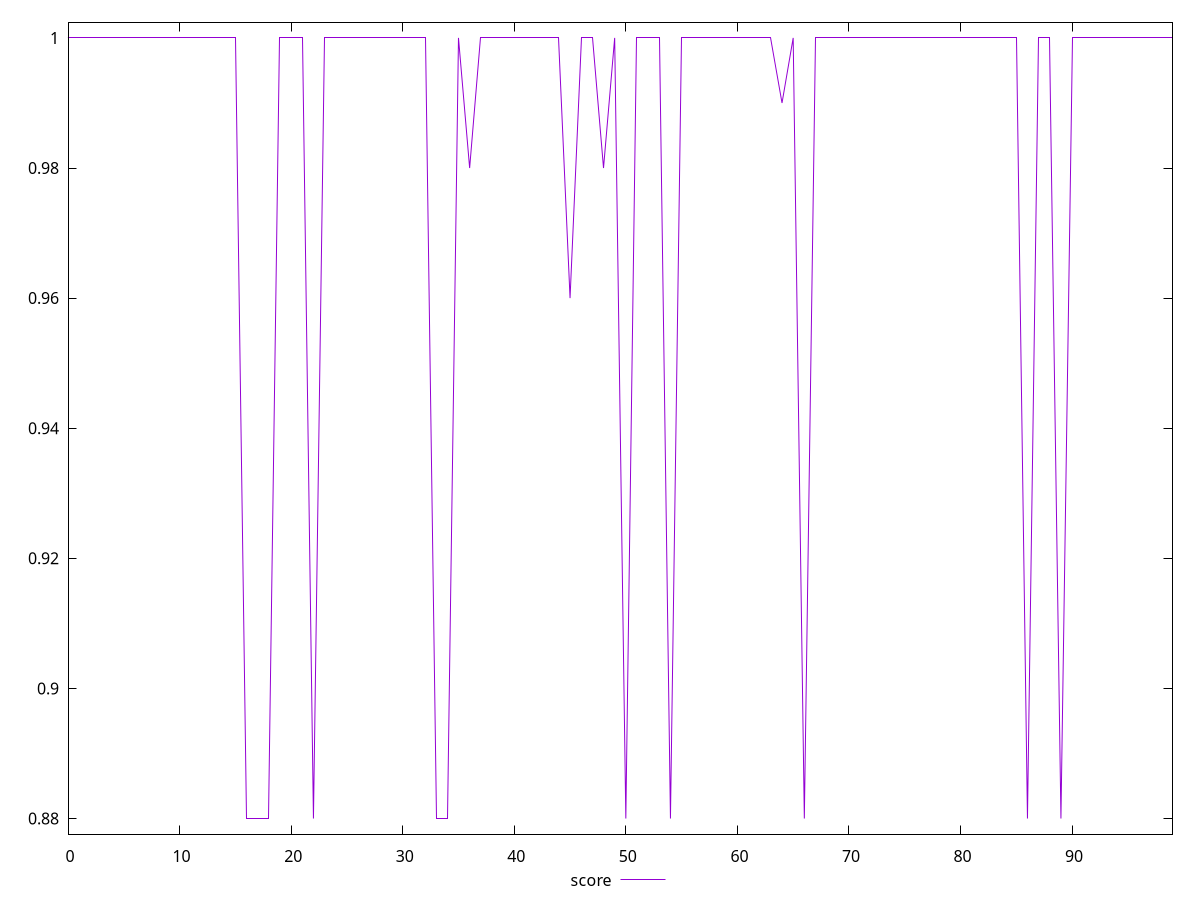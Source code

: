 reset

$score <<EOF
0 1
1 1
2 1
3 1
4 1
5 1
6 1
7 1
8 1
9 1
10 1
11 1
12 1
13 1
14 1
15 1
16 0.88
17 0.88
18 0.88
19 1
20 1
21 1
22 0.88
23 1
24 1
25 1
26 1
27 1
28 1
29 1
30 1
31 1
32 1
33 0.88
34 0.88
35 1
36 0.98
37 1
38 1
39 1
40 1
41 1
42 1
43 1
44 1
45 0.96
46 1
47 1
48 0.98
49 1
50 0.88
51 1
52 1
53 1
54 0.88
55 1
56 1
57 1
58 1
59 1
60 1
61 1
62 1
63 1
64 0.99
65 1
66 0.88
67 1
68 1
69 1
70 1
71 1
72 1
73 1
74 1
75 1
76 1
77 1
78 1
79 1
80 1
81 1
82 1
83 1
84 1
85 1
86 0.88
87 1
88 1
89 0.88
90 1
91 1
92 1
93 1
94 1
95 1
96 1
97 1
98 1
99 1
EOF

set key outside below
set xrange [0:99]
set yrange [0.8776:1.0024]
set trange [0.8776:1.0024]
set terminal svg size 640, 500 enhanced background rgb 'white'
set output "report_00019_2021-02-10T18-14-37.922Z//unminified-javascript/samples/pages+cached/score/values.svg"

plot $score title "score" with line

reset
